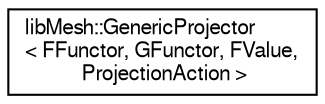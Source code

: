 digraph "Graphical Class Hierarchy"
{
  edge [fontname="FreeSans",fontsize="10",labelfontname="FreeSans",labelfontsize="10"];
  node [fontname="FreeSans",fontsize="10",shape=record];
  rankdir="LR";
  Node1 [label="libMesh::GenericProjector\l\< FFunctor, GFunctor, FValue,\l ProjectionAction \>",height=0.2,width=0.4,color="black", fillcolor="white", style="filled",URL="$classlibMesh_1_1GenericProjector.html"];
}
